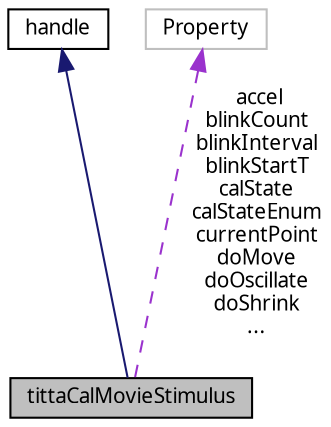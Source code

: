 digraph "tittaCalMovieStimulus"
{
 // LATEX_PDF_SIZE
  edge [fontname="Graublau Slab",fontsize="10",labelfontname="Graublau Slab",labelfontsize="10"];
  node [fontname="Graublau Slab",fontsize="10",shape=record];
  Node1 [label="tittaCalMovieStimulus",height=0.2,width=0.4,color="black", fillcolor="grey75", style="filled", fontcolor="black",tooltip="plays an animated movie for a calibration stimulus"];
  Node2 -> Node1 [dir="back",color="midnightblue",fontsize="10",style="solid",fontname="Graublau Slab"];
  Node2 [label="handle",height=0.2,width=0.4,color="black", fillcolor="white", style="filled",URL="$classhandle.html",tooltip=" "];
  Node3 -> Node1 [dir="back",color="darkorchid3",fontsize="10",style="dashed",label=" accel\nblinkCount\nblinkInterval\nblinkStartT\ncalState\ncalStateEnum\ncurrentPoint\ndoMove\ndoOscillate\ndoShrink\n..." ,fontname="Graublau Slab"];
  Node3 [label="Property",height=0.2,width=0.4,color="grey75", fillcolor="white", style="filled",tooltip=" "];
}
